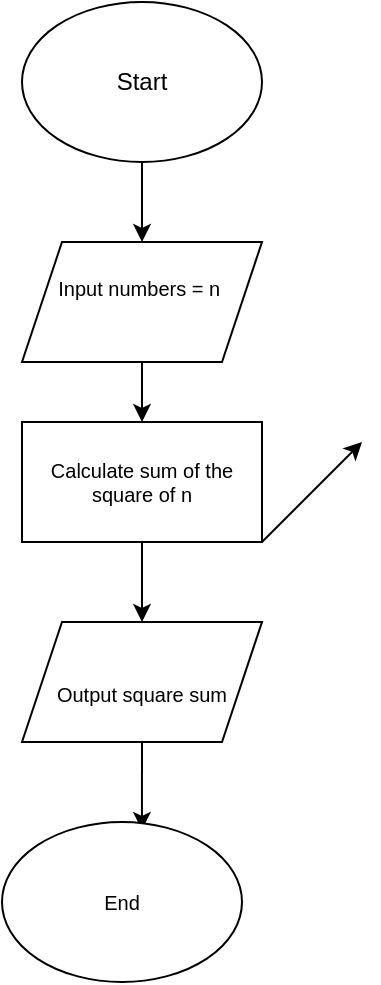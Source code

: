 <mxfile version="20.3.7" type="github" pages="3">
  <diagram id="CPAZjp1-10kXw3bAh1W2" name="Page-1">
    <mxGraphModel dx="868" dy="482" grid="1" gridSize="10" guides="1" tooltips="1" connect="1" arrows="1" fold="1" page="1" pageScale="1" pageWidth="850" pageHeight="1100" math="0" shadow="0">
      <root>
        <mxCell id="0" />
        <mxCell id="1" parent="0" />
        <mxCell id="M6ekCkmlDmXZvr1kurbB-11" style="edgeStyle=orthogonalEdgeStyle;rounded=0;orthogonalLoop=1;jettySize=auto;html=1;exitX=0.5;exitY=1;exitDx=0;exitDy=0;entryX=0.5;entryY=0;entryDx=0;entryDy=0;fontSize=10;" edge="1" parent="1" source="M6ekCkmlDmXZvr1kurbB-1" target="M6ekCkmlDmXZvr1kurbB-2">
          <mxGeometry relative="1" as="geometry" />
        </mxCell>
        <mxCell id="M6ekCkmlDmXZvr1kurbB-1" value="Start&lt;br&gt;" style="ellipse;whiteSpace=wrap;html=1;" vertex="1" parent="1">
          <mxGeometry x="280" y="40" width="120" height="80" as="geometry" />
        </mxCell>
        <mxCell id="M6ekCkmlDmXZvr1kurbB-9" style="edgeStyle=orthogonalEdgeStyle;rounded=0;orthogonalLoop=1;jettySize=auto;html=1;exitX=0.5;exitY=1;exitDx=0;exitDy=0;entryX=0.5;entryY=0;entryDx=0;entryDy=0;fontSize=10;" edge="1" parent="1" source="M6ekCkmlDmXZvr1kurbB-2" target="M6ekCkmlDmXZvr1kurbB-3">
          <mxGeometry relative="1" as="geometry" />
        </mxCell>
        <mxCell id="M6ekCkmlDmXZvr1kurbB-2" value="&lt;font style=&quot;font-size: 10px;&quot;&gt;Input numbers = n&amp;nbsp;&lt;br&gt;&lt;/font&gt;&lt;br&gt;" style="shape=parallelogram;perimeter=parallelogramPerimeter;whiteSpace=wrap;html=1;fixedSize=1;" vertex="1" parent="1">
          <mxGeometry x="280" y="160" width="120" height="60" as="geometry" />
        </mxCell>
        <mxCell id="M6ekCkmlDmXZvr1kurbB-21" style="edgeStyle=orthogonalEdgeStyle;rounded=0;orthogonalLoop=1;jettySize=auto;html=1;exitX=0.5;exitY=1;exitDx=0;exitDy=0;entryX=0.5;entryY=0;entryDx=0;entryDy=0;fontSize=10;" edge="1" parent="1" source="M6ekCkmlDmXZvr1kurbB-3" target="M6ekCkmlDmXZvr1kurbB-4">
          <mxGeometry relative="1" as="geometry" />
        </mxCell>
        <mxCell id="M6ekCkmlDmXZvr1kurbB-3" value="Calculate sum of the square of n" style="rounded=0;whiteSpace=wrap;html=1;fontSize=10;" vertex="1" parent="1">
          <mxGeometry x="280" y="250" width="120" height="60" as="geometry" />
        </mxCell>
        <mxCell id="M6ekCkmlDmXZvr1kurbB-17" style="edgeStyle=orthogonalEdgeStyle;rounded=0;orthogonalLoop=1;jettySize=auto;html=1;exitX=0.5;exitY=1;exitDx=0;exitDy=0;entryX=0.583;entryY=0.05;entryDx=0;entryDy=0;entryPerimeter=0;fontSize=10;" edge="1" parent="1" source="M6ekCkmlDmXZvr1kurbB-4" target="M6ekCkmlDmXZvr1kurbB-5">
          <mxGeometry relative="1" as="geometry" />
        </mxCell>
        <mxCell id="M6ekCkmlDmXZvr1kurbB-4" value="&lt;br&gt;Output square sum&lt;br&gt;" style="shape=parallelogram;perimeter=parallelogramPerimeter;whiteSpace=wrap;html=1;fixedSize=1;fontSize=10;" vertex="1" parent="1">
          <mxGeometry x="280" y="350" width="120" height="60" as="geometry" />
        </mxCell>
        <mxCell id="M6ekCkmlDmXZvr1kurbB-5" value="End&lt;br&gt;" style="ellipse;whiteSpace=wrap;html=1;fontSize=10;" vertex="1" parent="1">
          <mxGeometry x="270" y="450" width="120" height="80" as="geometry" />
        </mxCell>
        <mxCell id="M6ekCkmlDmXZvr1kurbB-18" value="" style="endArrow=classic;html=1;rounded=0;fontSize=10;" edge="1" parent="1">
          <mxGeometry width="50" height="50" relative="1" as="geometry">
            <mxPoint x="400" y="310" as="sourcePoint" />
            <mxPoint x="450" y="260" as="targetPoint" />
          </mxGeometry>
        </mxCell>
      </root>
    </mxGraphModel>
  </diagram>
  <diagram id="DRxgz4qZ9wwgsTXrQwXh" name="Page-2">
    <mxGraphModel dx="868" dy="482" grid="1" gridSize="10" guides="1" tooltips="1" connect="1" arrows="1" fold="1" page="1" pageScale="1" pageWidth="850" pageHeight="1100" math="0" shadow="0">
      <root>
        <mxCell id="0" />
        <mxCell id="1" parent="0" />
        <mxCell id="tZMQ3eZjuPSniYnX2RGZ-1" style="edgeStyle=orthogonalEdgeStyle;rounded=0;orthogonalLoop=1;jettySize=auto;html=1;exitX=0.5;exitY=1;exitDx=0;exitDy=0;entryX=0.5;entryY=0;entryDx=0;entryDy=0;fontSize=10;" edge="1" parent="1" source="tZMQ3eZjuPSniYnX2RGZ-2" target="tZMQ3eZjuPSniYnX2RGZ-4">
          <mxGeometry relative="1" as="geometry" />
        </mxCell>
        <mxCell id="tZMQ3eZjuPSniYnX2RGZ-2" value="Start&lt;br&gt;" style="ellipse;whiteSpace=wrap;html=1;" vertex="1" parent="1">
          <mxGeometry x="280" y="40" width="120" height="80" as="geometry" />
        </mxCell>
        <mxCell id="tZMQ3eZjuPSniYnX2RGZ-3" style="edgeStyle=orthogonalEdgeStyle;rounded=0;orthogonalLoop=1;jettySize=auto;html=1;exitX=0.5;exitY=1;exitDx=0;exitDy=0;entryX=0.5;entryY=0;entryDx=0;entryDy=0;fontSize=10;" edge="1" parent="1" source="tZMQ3eZjuPSniYnX2RGZ-4" target="tZMQ3eZjuPSniYnX2RGZ-6">
          <mxGeometry relative="1" as="geometry" />
        </mxCell>
        <mxCell id="tZMQ3eZjuPSniYnX2RGZ-4" value="&lt;font style=&quot;font-size: 10px;&quot;&gt;Input numbers = x,y,z&lt;br&gt;&lt;/font&gt;" style="shape=parallelogram;perimeter=parallelogramPerimeter;whiteSpace=wrap;html=1;fixedSize=1;" vertex="1" parent="1">
          <mxGeometry x="280" y="160" width="120" height="60" as="geometry" />
        </mxCell>
        <mxCell id="tZMQ3eZjuPSniYnX2RGZ-5" style="edgeStyle=orthogonalEdgeStyle;rounded=0;orthogonalLoop=1;jettySize=auto;html=1;exitX=0.5;exitY=1;exitDx=0;exitDy=0;entryX=0.5;entryY=0;entryDx=0;entryDy=0;fontSize=10;" edge="1" parent="1" source="tZMQ3eZjuPSniYnX2RGZ-6" target="tZMQ3eZjuPSniYnX2RGZ-8">
          <mxGeometry relative="1" as="geometry" />
        </mxCell>
        <mxCell id="tZMQ3eZjuPSniYnX2RGZ-6" value="&amp;nbsp;SORT x,y and z" style="rounded=0;whiteSpace=wrap;html=1;fontSize=10;" vertex="1" parent="1">
          <mxGeometry x="280" y="250" width="120" height="60" as="geometry" />
        </mxCell>
        <mxCell id="tZMQ3eZjuPSniYnX2RGZ-7" style="edgeStyle=orthogonalEdgeStyle;rounded=0;orthogonalLoop=1;jettySize=auto;html=1;exitX=0.5;exitY=1;exitDx=0;exitDy=0;entryX=0.583;entryY=0.05;entryDx=0;entryDy=0;entryPerimeter=0;fontSize=10;" edge="1" parent="1" source="tZMQ3eZjuPSniYnX2RGZ-8" target="tZMQ3eZjuPSniYnX2RGZ-9">
          <mxGeometry relative="1" as="geometry" />
        </mxCell>
        <mxCell id="tZMQ3eZjuPSniYnX2RGZ-8" value="&lt;br&gt;Output sorted numbers" style="shape=parallelogram;perimeter=parallelogramPerimeter;whiteSpace=wrap;html=1;fixedSize=1;fontSize=10;" vertex="1" parent="1">
          <mxGeometry x="280" y="350" width="120" height="60" as="geometry" />
        </mxCell>
        <mxCell id="tZMQ3eZjuPSniYnX2RGZ-9" value="End&lt;br&gt;" style="ellipse;whiteSpace=wrap;html=1;fontSize=10;" vertex="1" parent="1">
          <mxGeometry x="270" y="450" width="120" height="80" as="geometry" />
        </mxCell>
      </root>
    </mxGraphModel>
  </diagram>
  <diagram id="CxC1frTqejWlmUTVu7Rh" name="Page-3">
    <mxGraphModel dx="868" dy="482" grid="1" gridSize="10" guides="1" tooltips="1" connect="1" arrows="1" fold="1" page="1" pageScale="1" pageWidth="850" pageHeight="1100" math="0" shadow="0">
      <root>
        <mxCell id="0" />
        <mxCell id="1" parent="0" />
        <mxCell id="KBIFqqhexku4P5rUW37K-12" style="edgeStyle=orthogonalEdgeStyle;rounded=0;orthogonalLoop=1;jettySize=auto;html=1;exitX=0.5;exitY=1;exitDx=0;exitDy=0;entryX=0.592;entryY=0;entryDx=0;entryDy=0;entryPerimeter=0;fontSize=10;" edge="1" parent="1" source="KBIFqqhexku4P5rUW37K-1" target="KBIFqqhexku4P5rUW37K-2">
          <mxGeometry relative="1" as="geometry">
            <Array as="points">
              <mxPoint x="351" y="90" />
            </Array>
          </mxGeometry>
        </mxCell>
        <mxCell id="KBIFqqhexku4P5rUW37K-1" value="Start" style="ellipse;whiteSpace=wrap;html=1;fontSize=10;" vertex="1" parent="1">
          <mxGeometry x="290" y="10" width="120" height="80" as="geometry" />
        </mxCell>
        <mxCell id="KBIFqqhexku4P5rUW37K-10" style="edgeStyle=orthogonalEdgeStyle;rounded=0;orthogonalLoop=1;jettySize=auto;html=1;exitX=0.5;exitY=1;exitDx=0;exitDy=0;entryX=0.5;entryY=0;entryDx=0;entryDy=0;fontSize=10;" edge="1" parent="1" source="KBIFqqhexku4P5rUW37K-2" target="KBIFqqhexku4P5rUW37K-3">
          <mxGeometry relative="1" as="geometry" />
        </mxCell>
        <mxCell id="KBIFqqhexku4P5rUW37K-2" value="Input number" style="shape=parallelogram;perimeter=parallelogramPerimeter;whiteSpace=wrap;html=1;fixedSize=1;fontSize=10;" vertex="1" parent="1">
          <mxGeometry x="280" y="150" width="120" height="60" as="geometry" />
        </mxCell>
        <mxCell id="KBIFqqhexku4P5rUW37K-13" value="False&lt;br&gt;" style="edgeStyle=orthogonalEdgeStyle;rounded=0;orthogonalLoop=1;jettySize=auto;html=1;exitX=0.5;exitY=1;exitDx=0;exitDy=0;entryX=0.5;entryY=0;entryDx=0;entryDy=0;fontSize=10;" edge="1" parent="1" source="KBIFqqhexku4P5rUW37K-3" target="KBIFqqhexku4P5rUW37K-4">
          <mxGeometry relative="1" as="geometry" />
        </mxCell>
        <mxCell id="KBIFqqhexku4P5rUW37K-14" value="False" style="edgeStyle=orthogonalEdgeStyle;rounded=0;orthogonalLoop=1;jettySize=auto;html=1;exitX=1;exitY=0.5;exitDx=0;exitDy=0;entryX=0;entryY=0.5;entryDx=0;entryDy=0;fontSize=10;" edge="1" parent="1" source="KBIFqqhexku4P5rUW37K-3" target="KBIFqqhexku4P5rUW37K-7">
          <mxGeometry relative="1" as="geometry" />
        </mxCell>
        <mxCell id="KBIFqqhexku4P5rUW37K-3" value="Check&amp;nbsp;&lt;br&gt;If number &amp;gt;= 0" style="rhombus;whiteSpace=wrap;html=1;fontSize=10;" vertex="1" parent="1">
          <mxGeometry x="300" y="240" width="80" height="80" as="geometry" />
        </mxCell>
        <mxCell id="KBIFqqhexku4P5rUW37K-16" style="edgeStyle=orthogonalEdgeStyle;rounded=0;orthogonalLoop=1;jettySize=auto;html=1;exitX=0;exitY=0.5;exitDx=0;exitDy=0;entryX=0;entryY=0.5;entryDx=0;entryDy=0;fontSize=10;" edge="1" parent="1" source="KBIFqqhexku4P5rUW37K-4" target="KBIFqqhexku4P5rUW37K-1">
          <mxGeometry relative="1" as="geometry" />
        </mxCell>
        <mxCell id="KBIFqqhexku4P5rUW37K-4" value="Add the number to the value &quot;Sum&quot;" style="rounded=1;whiteSpace=wrap;html=1;fontSize=10;" vertex="1" parent="1">
          <mxGeometry x="280" y="360" width="120" height="60" as="geometry" />
        </mxCell>
        <mxCell id="KBIFqqhexku4P5rUW37K-5" value="End" style="ellipse;whiteSpace=wrap;html=1;fontSize=10;" vertex="1" parent="1">
          <mxGeometry x="520" y="340" width="120" height="80" as="geometry" />
        </mxCell>
        <mxCell id="KBIFqqhexku4P5rUW37K-15" value="" style="edgeStyle=orthogonalEdgeStyle;rounded=0;orthogonalLoop=1;jettySize=auto;html=1;fontSize=10;" edge="1" parent="1" source="KBIFqqhexku4P5rUW37K-7" target="KBIFqqhexku4P5rUW37K-5">
          <mxGeometry relative="1" as="geometry" />
        </mxCell>
        <mxCell id="KBIFqqhexku4P5rUW37K-7" value="Output &quot;Sum&quot;" style="shape=parallelogram;perimeter=parallelogramPerimeter;whiteSpace=wrap;html=1;fixedSize=1;fontSize=10;" vertex="1" parent="1">
          <mxGeometry x="520" y="250" width="120" height="60" as="geometry" />
        </mxCell>
      </root>
    </mxGraphModel>
  </diagram>
</mxfile>
